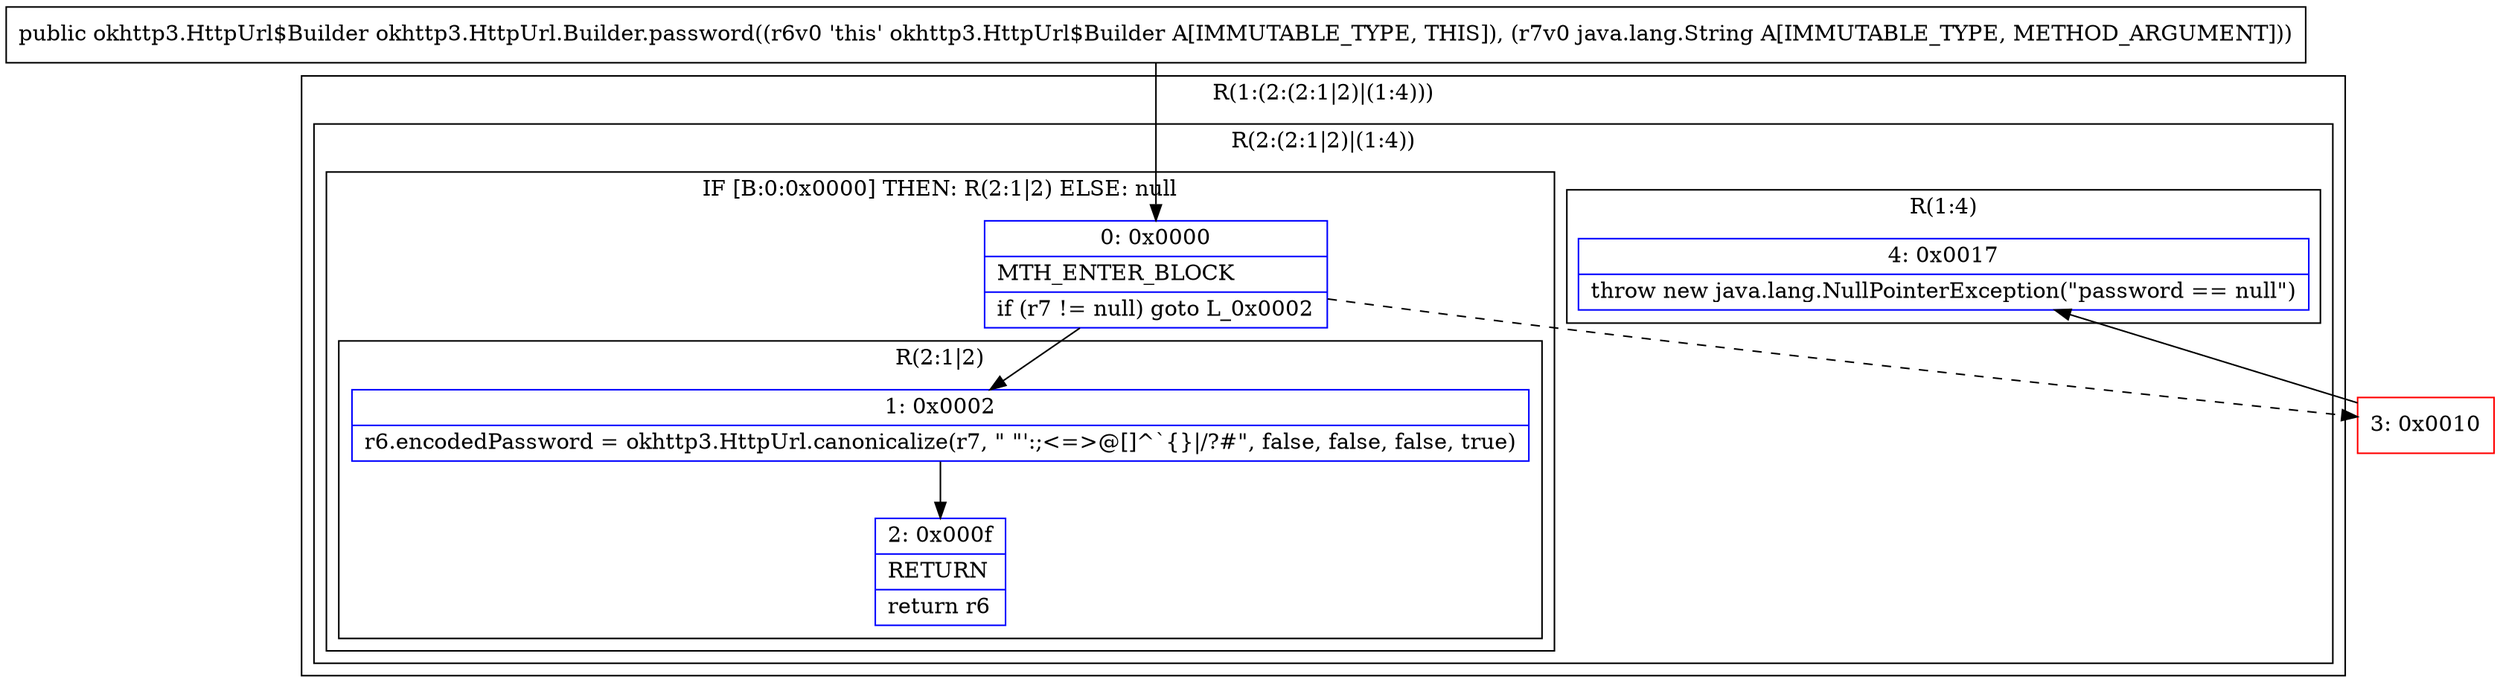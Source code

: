 digraph "CFG forokhttp3.HttpUrl.Builder.password(Ljava\/lang\/String;)Lokhttp3\/HttpUrl$Builder;" {
subgraph cluster_Region_1644517896 {
label = "R(1:(2:(2:1|2)|(1:4)))";
node [shape=record,color=blue];
subgraph cluster_Region_1260038869 {
label = "R(2:(2:1|2)|(1:4))";
node [shape=record,color=blue];
subgraph cluster_IfRegion_1906944384 {
label = "IF [B:0:0x0000] THEN: R(2:1|2) ELSE: null";
node [shape=record,color=blue];
Node_0 [shape=record,label="{0\:\ 0x0000|MTH_ENTER_BLOCK\l|if (r7 != null) goto L_0x0002\l}"];
subgraph cluster_Region_1135388146 {
label = "R(2:1|2)";
node [shape=record,color=blue];
Node_1 [shape=record,label="{1\:\ 0x0002|r6.encodedPassword = okhttp3.HttpUrl.canonicalize(r7, \" \"':;\<=\>@[]^`\{\}\|\/?#\", false, false, false, true)\l}"];
Node_2 [shape=record,label="{2\:\ 0x000f|RETURN\l|return r6\l}"];
}
}
subgraph cluster_Region_187785877 {
label = "R(1:4)";
node [shape=record,color=blue];
Node_4 [shape=record,label="{4\:\ 0x0017|throw new java.lang.NullPointerException(\"password == null\")\l}"];
}
}
}
Node_3 [shape=record,color=red,label="{3\:\ 0x0010}"];
MethodNode[shape=record,label="{public okhttp3.HttpUrl$Builder okhttp3.HttpUrl.Builder.password((r6v0 'this' okhttp3.HttpUrl$Builder A[IMMUTABLE_TYPE, THIS]), (r7v0 java.lang.String A[IMMUTABLE_TYPE, METHOD_ARGUMENT])) }"];
MethodNode -> Node_0;
Node_0 -> Node_1;
Node_0 -> Node_3[style=dashed];
Node_1 -> Node_2;
Node_3 -> Node_4;
}

